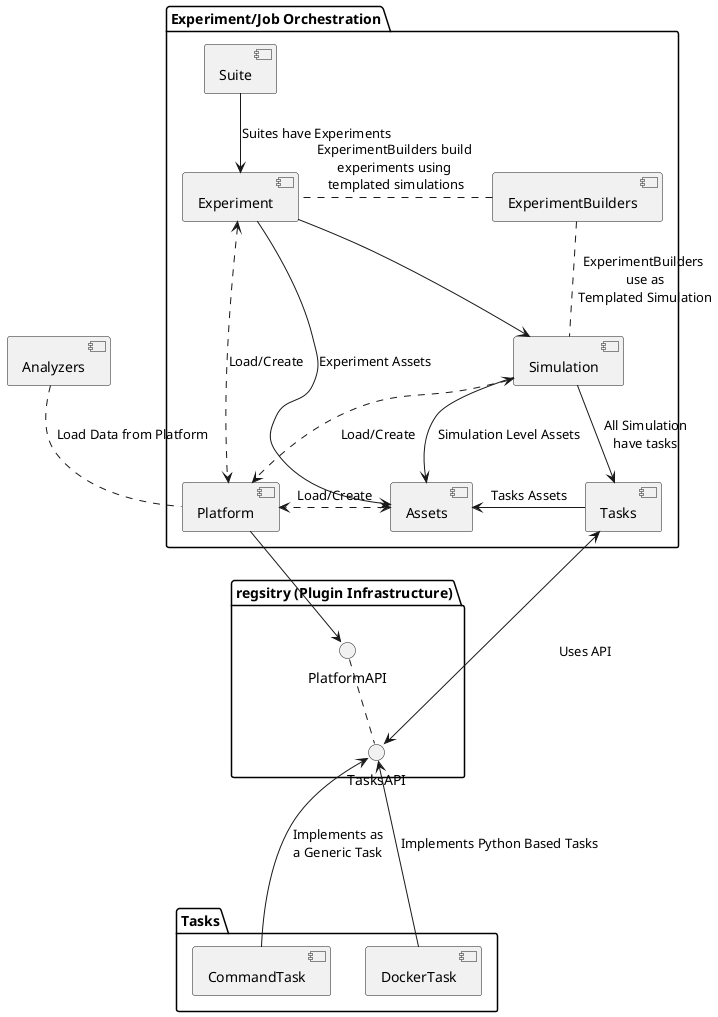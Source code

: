 @startuml

[Analyzers]
package "Experiment/Job Orchestration" as ejo {
    [Assets]
    [Experiment]
    [ExperimentBuilders]
    [Simulation]
    [Tasks]
    [Platform]
    [Suite]
}


package "regsitry (Plugin Infrastructure)" as regsitry {
    () "PlatformAPI" as PlatformAPI
    () "TasksAPI" as TasksAPI
}
package "Tasks" as tasks {
  [CommandTask]
  [DockerTask]
}

Analyzers .. Platform: Load Data from Platform
ExperimentBuilders . Experiment: ExperimentBuilders build \nexperiments using \ntemplated simulations
ExperimentBuilders . Simulation : ExperimentBuilders\n use as\n Templated Simulation
Platform --> PlatformAPI
PlatformAPI .. TasksAPI
[Suite] -down-> Experiment : Suites have Experiments
[Assets] <.> Platform : Load/Create
[Experiment] <.down.> Platform : Load/Create
[Experiment] -down-> Simulation
[Experiment] -right-> [Assets] : Experiment Assets
[Simulation] -> Assets: Simulation Level Assets
[Simulation] <.> Platform : Load/Create
[Simulation] -down-> [Tasks] : All Simulation\nhave tasks
[Tasks] -> Assets : Tasks Assets
[Tasks] <---> TasksAPI : Uses API
TasksAPI <-right-- CommandTask : Implements as\na Generic Task
TasksAPI <-down-- DockerTask: Implements Python Based Tasks
@enduml